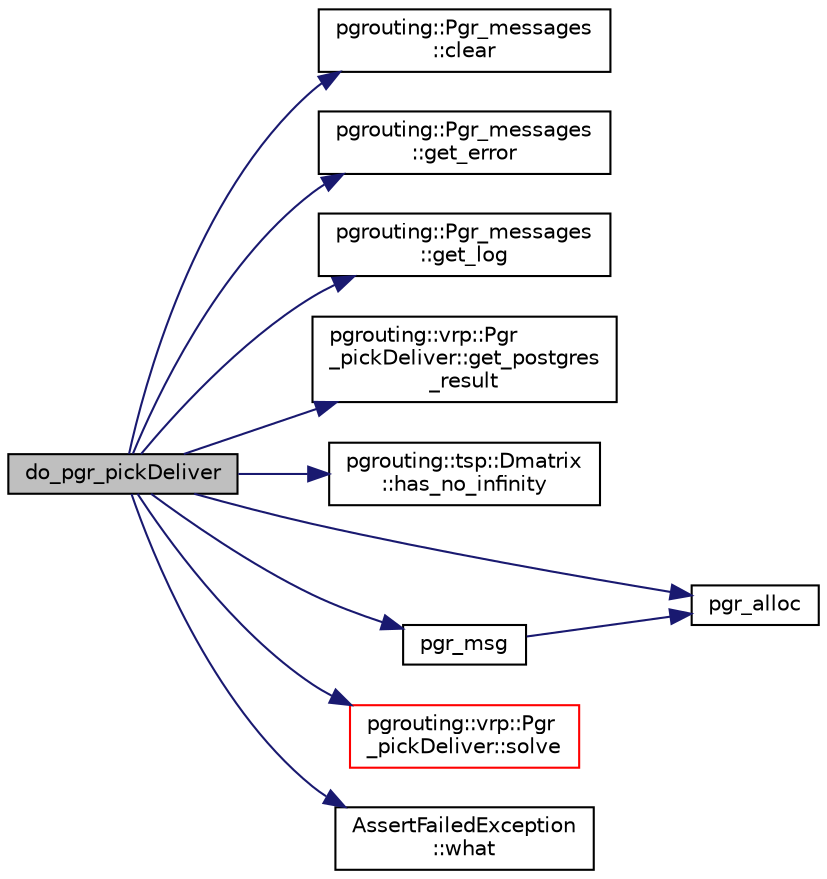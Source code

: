 digraph "do_pgr_pickDeliver"
{
  edge [fontname="Helvetica",fontsize="10",labelfontname="Helvetica",labelfontsize="10"];
  node [fontname="Helvetica",fontsize="10",shape=record];
  rankdir="LR";
  Node1 [label="do_pgr_pickDeliver",height=0.2,width=0.4,color="black", fillcolor="grey75", style="filled" fontcolor="black"];
  Node1 -> Node2 [color="midnightblue",fontsize="10",style="solid",fontname="Helvetica"];
  Node2 [label="pgrouting::Pgr_messages\l::clear",height=0.2,width=0.4,color="black", fillcolor="white", style="filled",URL="$classpgrouting_1_1Pgr__messages.html#a99a9dde300a4a8e5ce8abc8b0560b9f8",tooltip="clear "];
  Node1 -> Node3 [color="midnightblue",fontsize="10",style="solid",fontname="Helvetica"];
  Node3 [label="pgrouting::Pgr_messages\l::get_error",height=0.2,width=0.4,color="black", fillcolor="white", style="filled",URL="$classpgrouting_1_1Pgr__messages.html#a8619f0b2a947f14ef8e5528712f4c0fb",tooltip="get_error "];
  Node1 -> Node4 [color="midnightblue",fontsize="10",style="solid",fontname="Helvetica"];
  Node4 [label="pgrouting::Pgr_messages\l::get_log",height=0.2,width=0.4,color="black", fillcolor="white", style="filled",URL="$classpgrouting_1_1Pgr__messages.html#ab95afb74f6165ef76d6caf7415b378c6",tooltip="get_log "];
  Node1 -> Node5 [color="midnightblue",fontsize="10",style="solid",fontname="Helvetica"];
  Node5 [label="pgrouting::vrp::Pgr\l_pickDeliver::get_postgres\l_result",height=0.2,width=0.4,color="black", fillcolor="white", style="filled",URL="$classpgrouting_1_1vrp_1_1Pgr__pickDeliver.html#a7dcf1f8733697da70d52cc305cc03c9d"];
  Node1 -> Node6 [color="midnightblue",fontsize="10",style="solid",fontname="Helvetica"];
  Node6 [label="pgrouting::tsp::Dmatrix\l::has_no_infinity",height=0.2,width=0.4,color="black", fillcolor="white", style="filled",URL="$classpgrouting_1_1tsp_1_1Dmatrix.html#a7b198bf18edfd06d330aa4cbe47543f4"];
  Node1 -> Node7 [color="midnightblue",fontsize="10",style="solid",fontname="Helvetica"];
  Node7 [label="pgr_alloc",height=0.2,width=0.4,color="black", fillcolor="white", style="filled",URL="$pgr__alloc_8hpp.html#ac9d34b4a4d403ed9f24050b973087a9c",tooltip="allocates memory "];
  Node1 -> Node8 [color="midnightblue",fontsize="10",style="solid",fontname="Helvetica"];
  Node8 [label="pgr_msg",height=0.2,width=0.4,color="black", fillcolor="white", style="filled",URL="$pgr__alloc_8cpp.html#a03fe028457780ee3a4d223cd7fe9d53e"];
  Node8 -> Node7 [color="midnightblue",fontsize="10",style="solid",fontname="Helvetica"];
  Node1 -> Node9 [color="midnightblue",fontsize="10",style="solid",fontname="Helvetica"];
  Node9 [label="pgrouting::vrp::Pgr\l_pickDeliver::solve",height=0.2,width=0.4,color="red", fillcolor="white", style="filled",URL="$classpgrouting_1_1vrp_1_1Pgr__pickDeliver.html#a92a46ffb84ddb2f728d6b500788f505c"];
  Node1 -> Node10 [color="midnightblue",fontsize="10",style="solid",fontname="Helvetica"];
  Node10 [label="AssertFailedException\l::what",height=0.2,width=0.4,color="black", fillcolor="white", style="filled",URL="$classAssertFailedException.html#aafd3ed0f0334f5a66586307c6db69fd2"];
}
